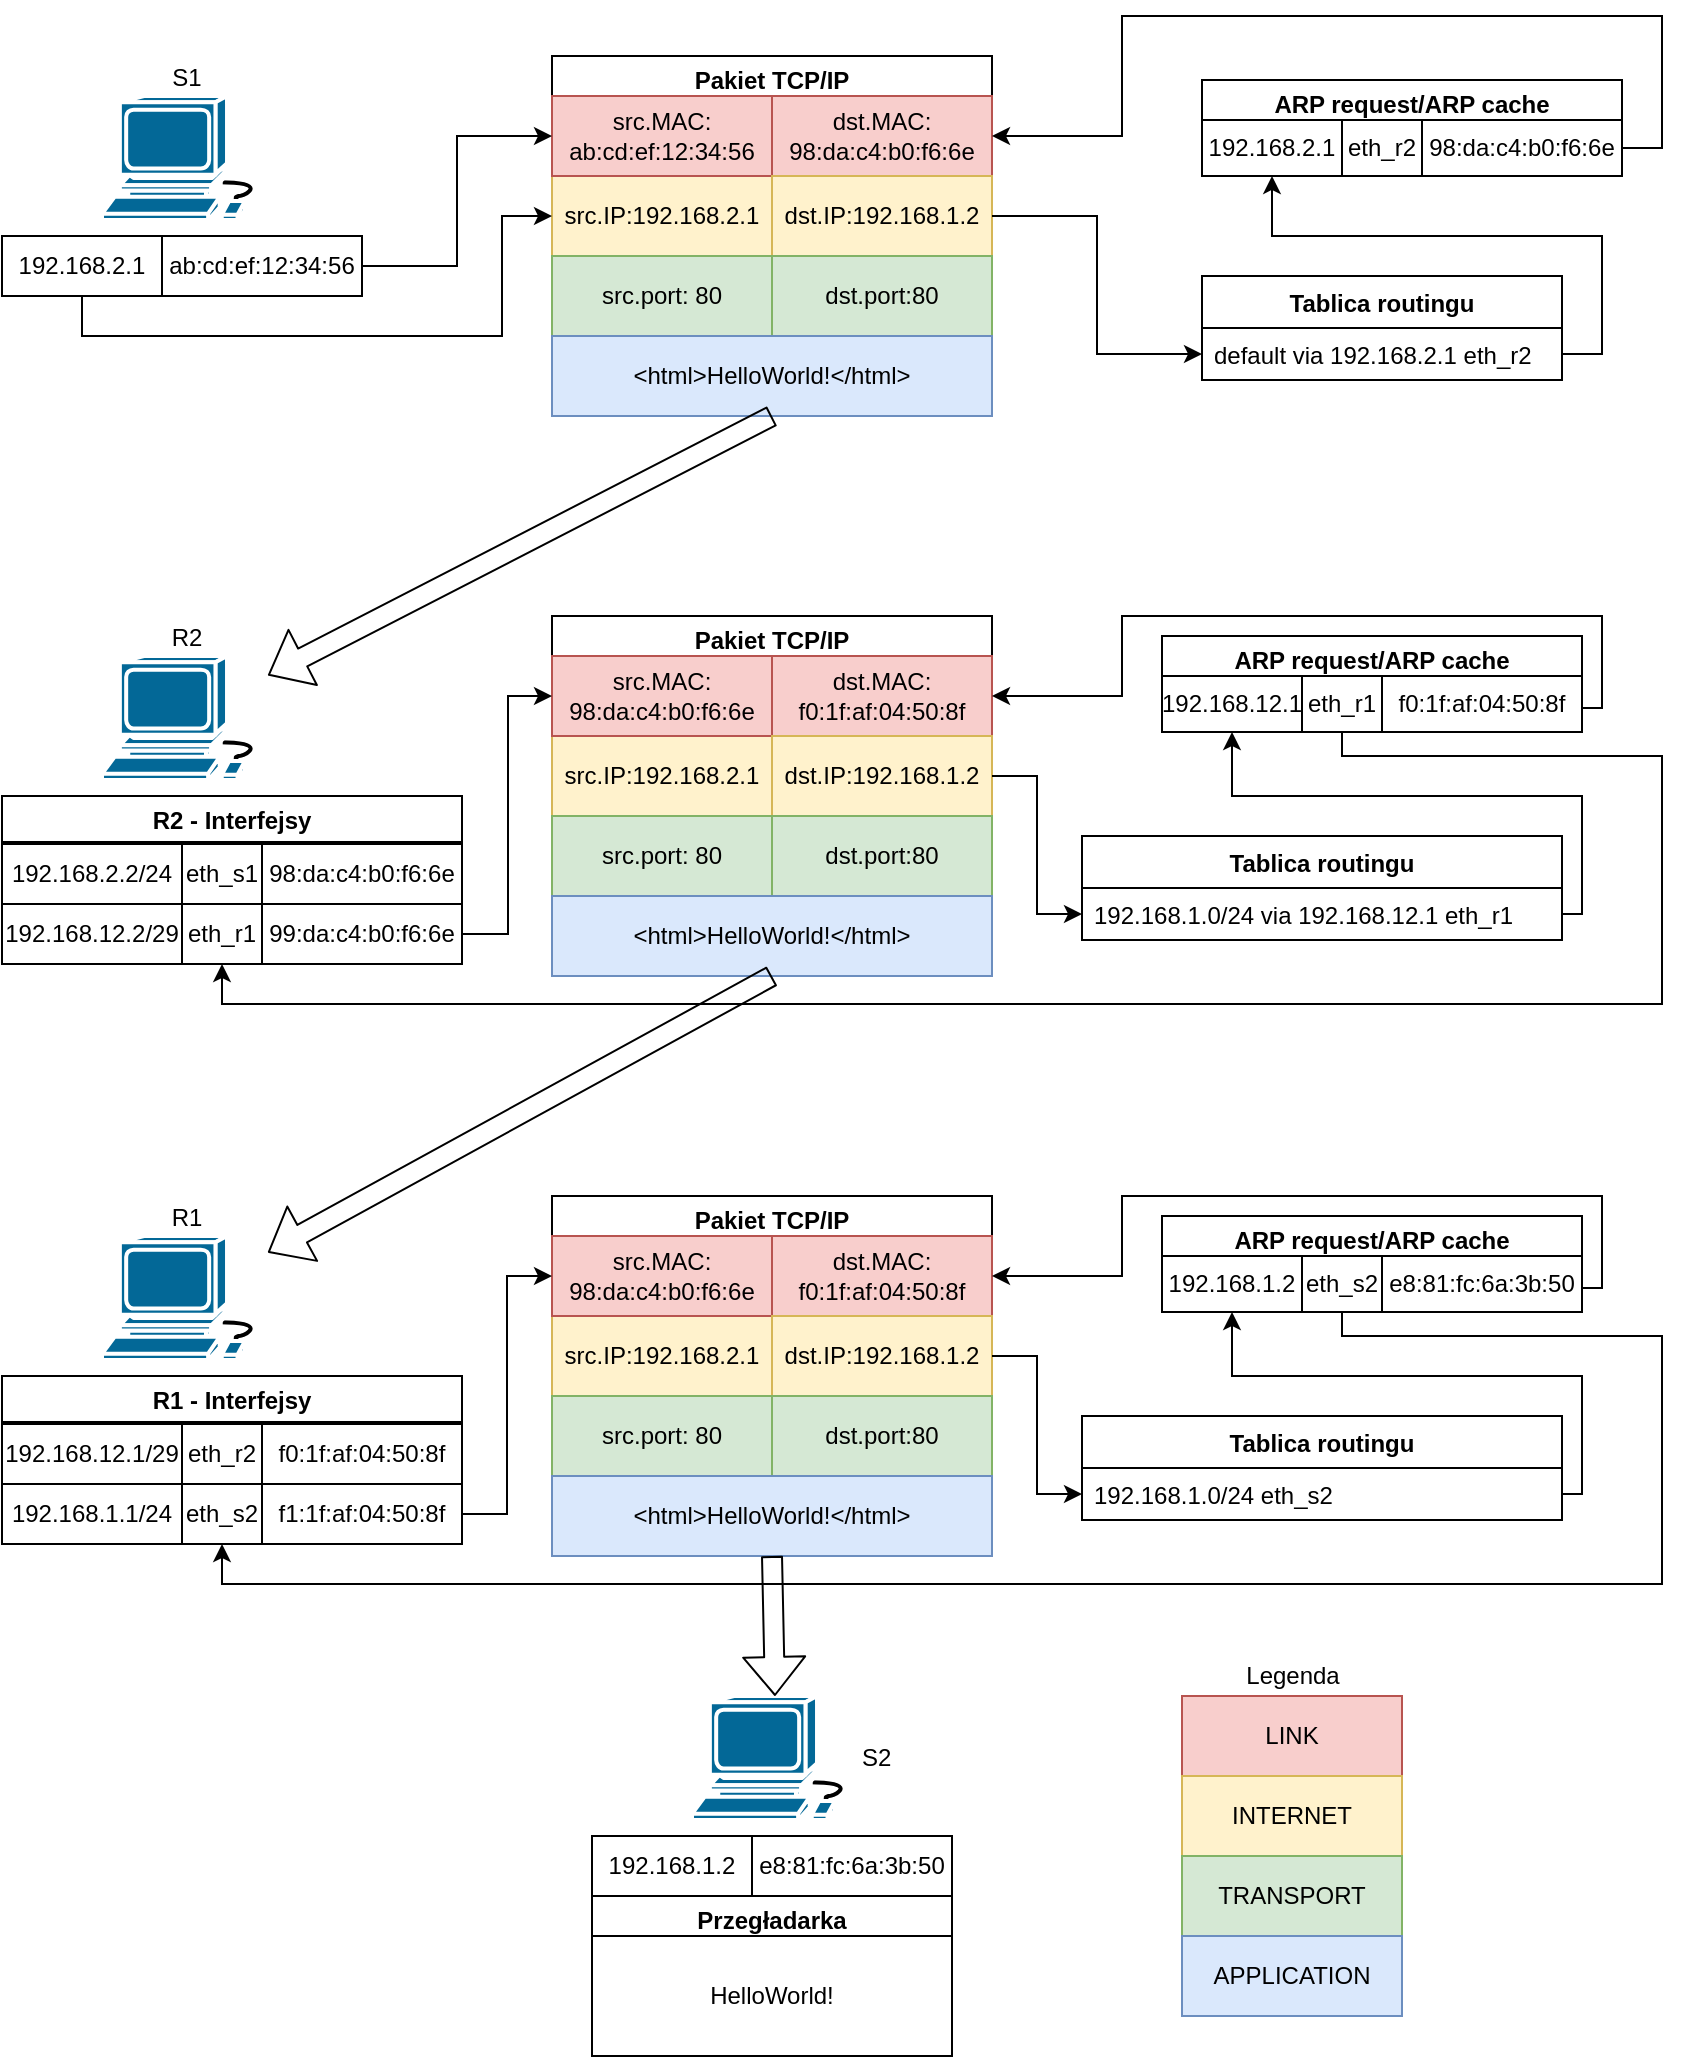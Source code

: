 <mxfile version="12.9.3" type="device"><diagram id="jsHZmkJMQ-BWgmSN2uL2" name="Page-1"><mxGraphModel dx="1102" dy="636" grid="1" gridSize="10" guides="1" tooltips="1" connect="1" arrows="1" fold="1" page="1" pageScale="1" pageWidth="850" pageHeight="1100" math="0" shadow="0"><root><mxCell id="0"/><mxCell id="1" parent="0"/><mxCell id="NwQWDBjekfNMDQFWSDy6-15" value="Pakiet TCP/IP" style="swimlane;" parent="1" vertex="1"><mxGeometry x="285" y="30" width="220" height="180" as="geometry"><mxRectangle x="420" y="222" width="110" height="23" as="alternateBounds"/></mxGeometry></mxCell><mxCell id="NwQWDBjekfNMDQFWSDy6-3" value="src.IP:192.168.2.1" style="rounded=0;whiteSpace=wrap;html=1;fillColor=#fff2cc;strokeColor=#d6b656;" parent="NwQWDBjekfNMDQFWSDy6-15" vertex="1"><mxGeometry y="60" width="110" height="40" as="geometry"/></mxCell><mxCell id="NwQWDBjekfNMDQFWSDy6-1" value="src.MAC: ab:cd:ef:12:34:56" style="rounded=0;whiteSpace=wrap;html=1;fillColor=#f8cecc;strokeColor=#b85450;" parent="NwQWDBjekfNMDQFWSDy6-15" vertex="1"><mxGeometry y="20" width="110" height="40" as="geometry"/></mxCell><mxCell id="NwQWDBjekfNMDQFWSDy6-2" value="dst.MAC: 98:da:c4:b0:f6:6e" style="rounded=0;whiteSpace=wrap;html=1;fillColor=#f8cecc;strokeColor=#b85450;" parent="NwQWDBjekfNMDQFWSDy6-15" vertex="1"><mxGeometry x="110" y="20" width="110" height="40" as="geometry"/></mxCell><mxCell id="NwQWDBjekfNMDQFWSDy6-4" value="dst.IP:192.168.1.2" style="rounded=0;whiteSpace=wrap;html=1;fillColor=#fff2cc;strokeColor=#d6b656;" parent="NwQWDBjekfNMDQFWSDy6-15" vertex="1"><mxGeometry x="110" y="60" width="110" height="40" as="geometry"/></mxCell><mxCell id="NwQWDBjekfNMDQFWSDy6-5" value="src.port: 80" style="rounded=0;whiteSpace=wrap;html=1;fillColor=#d5e8d4;strokeColor=#82b366;" parent="NwQWDBjekfNMDQFWSDy6-15" vertex="1"><mxGeometry y="100" width="110" height="40" as="geometry"/></mxCell><mxCell id="NwQWDBjekfNMDQFWSDy6-6" value="dst.port:80" style="rounded=0;whiteSpace=wrap;html=1;fillColor=#d5e8d4;strokeColor=#82b366;" parent="NwQWDBjekfNMDQFWSDy6-15" vertex="1"><mxGeometry x="110" y="100" width="110" height="40" as="geometry"/></mxCell><mxCell id="NwQWDBjekfNMDQFWSDy6-7" value="&amp;lt;html&amp;gt;HelloWorld!&amp;lt;/html&amp;gt;" style="rounded=0;whiteSpace=wrap;html=1;fillColor=#dae8fc;strokeColor=#6c8ebf;" parent="NwQWDBjekfNMDQFWSDy6-15" vertex="1"><mxGeometry y="140" width="220" height="40" as="geometry"/></mxCell><mxCell id="NwQWDBjekfNMDQFWSDy6-28" value="ARP request/ARP cache" style="swimlane;" parent="1" vertex="1"><mxGeometry x="610" y="42" width="210" height="40" as="geometry"/></mxCell><mxCell id="NwQWDBjekfNMDQFWSDy6-29" value="192.168.2.1" style="rounded=0;whiteSpace=wrap;html=1;" parent="NwQWDBjekfNMDQFWSDy6-28" vertex="1"><mxGeometry y="20" width="70" height="28" as="geometry"/></mxCell><mxCell id="NwQWDBjekfNMDQFWSDy6-30" value="eth_r2" style="rounded=0;whiteSpace=wrap;html=1;" parent="NwQWDBjekfNMDQFWSDy6-28" vertex="1"><mxGeometry x="70" y="20" width="40" height="28" as="geometry"/></mxCell><mxCell id="NwQWDBjekfNMDQFWSDy6-31" value="98:da:c4:b0:f6:6e" style="rounded=0;whiteSpace=wrap;html=1;" parent="NwQWDBjekfNMDQFWSDy6-28" vertex="1"><mxGeometry x="110" y="20" width="100" height="28" as="geometry"/></mxCell><mxCell id="NwQWDBjekfNMDQFWSDy6-32" value="S1" style="shape=mxgraph.cisco.computers_and_peripherals.workstation;html=1;pointerEvents=1;dashed=0;fillColor=#036897;strokeColor=#ffffff;strokeWidth=2;verticalLabelPosition=top;verticalAlign=bottom;align=center;outlineConnect=0;labelPosition=center;" parent="1" vertex="1"><mxGeometry x="60" y="50" width="83" height="62" as="geometry"/></mxCell><mxCell id="NwQWDBjekfNMDQFWSDy6-37" style="edgeStyle=orthogonalEdgeStyle;rounded=0;orthogonalLoop=1;jettySize=auto;html=1;exitX=0.5;exitY=1;exitDx=0;exitDy=0;entryX=0;entryY=0.5;entryDx=0;entryDy=0;" parent="1" source="NwQWDBjekfNMDQFWSDy6-33" target="NwQWDBjekfNMDQFWSDy6-3" edge="1"><mxGeometry relative="1" as="geometry"><Array as="points"><mxPoint x="50" y="170"/><mxPoint x="260" y="170"/><mxPoint x="260" y="110"/></Array></mxGeometry></mxCell><mxCell id="NwQWDBjekfNMDQFWSDy6-33" value="192.168.2.1" style="rounded=0;whiteSpace=wrap;html=1;" parent="1" vertex="1"><mxGeometry x="10" y="120" width="80" height="30" as="geometry"/></mxCell><mxCell id="NwQWDBjekfNMDQFWSDy6-38" style="edgeStyle=orthogonalEdgeStyle;rounded=0;orthogonalLoop=1;jettySize=auto;html=1;exitX=1;exitY=0.5;exitDx=0;exitDy=0;entryX=0;entryY=0.5;entryDx=0;entryDy=0;" parent="1" source="NwQWDBjekfNMDQFWSDy6-34" target="NwQWDBjekfNMDQFWSDy6-1" edge="1"><mxGeometry relative="1" as="geometry"/></mxCell><mxCell id="NwQWDBjekfNMDQFWSDy6-34" value="ab:cd:ef:12:34:56" style="rounded=0;whiteSpace=wrap;html=1;" parent="1" vertex="1"><mxGeometry x="90" y="120" width="100" height="30" as="geometry"/></mxCell><mxCell id="NwQWDBjekfNMDQFWSDy6-39" style="edgeStyle=orthogonalEdgeStyle;rounded=0;orthogonalLoop=1;jettySize=auto;html=1;exitX=1;exitY=0.5;exitDx=0;exitDy=0;entryX=0;entryY=0.5;entryDx=0;entryDy=0;" parent="1" source="NwQWDBjekfNMDQFWSDy6-4" target="NwQWDBjekfNMDQFWSDy6-20" edge="1"><mxGeometry relative="1" as="geometry"/></mxCell><mxCell id="NwQWDBjekfNMDQFWSDy6-40" style="edgeStyle=orthogonalEdgeStyle;rounded=0;orthogonalLoop=1;jettySize=auto;html=1;exitX=1;exitY=0.5;exitDx=0;exitDy=0;entryX=0.5;entryY=1;entryDx=0;entryDy=0;" parent="1" source="NwQWDBjekfNMDQFWSDy6-20" target="NwQWDBjekfNMDQFWSDy6-29" edge="1"><mxGeometry relative="1" as="geometry"><Array as="points"><mxPoint x="810" y="179"/><mxPoint x="810" y="120"/><mxPoint x="645" y="120"/></Array></mxGeometry></mxCell><mxCell id="NwQWDBjekfNMDQFWSDy6-41" style="edgeStyle=orthogonalEdgeStyle;rounded=0;orthogonalLoop=1;jettySize=auto;html=1;exitX=1;exitY=0.5;exitDx=0;exitDy=0;entryX=1;entryY=0.5;entryDx=0;entryDy=0;" parent="1" source="NwQWDBjekfNMDQFWSDy6-31" target="NwQWDBjekfNMDQFWSDy6-2" edge="1"><mxGeometry relative="1" as="geometry"><Array as="points"><mxPoint x="840" y="76"/><mxPoint x="840" y="10"/><mxPoint x="570" y="10"/><mxPoint x="570" y="70"/></Array></mxGeometry></mxCell><mxCell id="NwQWDBjekfNMDQFWSDy6-19" value="Tablica routingu" style="swimlane;fontStyle=1;childLayout=stackLayout;horizontal=1;startSize=26;fillColor=none;horizontalStack=0;resizeParent=1;resizeParentMax=0;resizeLast=0;collapsible=1;marginBottom=0;" parent="1" vertex="1"><mxGeometry x="610" y="140" width="180" height="52" as="geometry"/></mxCell><mxCell id="NwQWDBjekfNMDQFWSDy6-20" value="default via 192.168.2.1 eth_r2" style="text;strokeColor=none;fillColor=none;align=left;verticalAlign=top;spacingLeft=4;spacingRight=4;overflow=hidden;rotatable=0;points=[[0,0.5],[1,0.5]];portConstraint=eastwest;" parent="NwQWDBjekfNMDQFWSDy6-19" vertex="1"><mxGeometry y="26" width="180" height="26" as="geometry"/></mxCell><mxCell id="NwQWDBjekfNMDQFWSDy6-42" value="Pakiet TCP/IP" style="swimlane;" parent="1" vertex="1"><mxGeometry x="285" y="310" width="220" height="180" as="geometry"><mxRectangle x="420" y="222" width="110" height="23" as="alternateBounds"/></mxGeometry></mxCell><mxCell id="NwQWDBjekfNMDQFWSDy6-43" value="src.IP:192.168.2.1" style="rounded=0;whiteSpace=wrap;html=1;fillColor=#fff2cc;strokeColor=#d6b656;" parent="NwQWDBjekfNMDQFWSDy6-42" vertex="1"><mxGeometry y="60" width="110" height="40" as="geometry"/></mxCell><mxCell id="NwQWDBjekfNMDQFWSDy6-44" value="src.MAC: 98:da:c4:b0:f6:6e" style="rounded=0;html=1;fillColor=#f8cecc;strokeColor=#b85450;labelPosition=center;verticalLabelPosition=middle;align=center;verticalAlign=middle;whiteSpace=wrap;" parent="NwQWDBjekfNMDQFWSDy6-42" vertex="1"><mxGeometry y="20" width="110" height="40" as="geometry"/></mxCell><mxCell id="NwQWDBjekfNMDQFWSDy6-45" value="dst.MAC: f0:1f:af:04:50:8f" style="rounded=0;whiteSpace=wrap;html=1;fillColor=#f8cecc;strokeColor=#b85450;" parent="NwQWDBjekfNMDQFWSDy6-42" vertex="1"><mxGeometry x="110" y="20" width="110" height="40" as="geometry"/></mxCell><mxCell id="NwQWDBjekfNMDQFWSDy6-46" value="dst.IP:192.168.1.2" style="rounded=0;whiteSpace=wrap;html=1;fillColor=#fff2cc;strokeColor=#d6b656;" parent="NwQWDBjekfNMDQFWSDy6-42" vertex="1"><mxGeometry x="110" y="60" width="110" height="40" as="geometry"/></mxCell><mxCell id="NwQWDBjekfNMDQFWSDy6-47" value="src.port: 80" style="rounded=0;whiteSpace=wrap;html=1;fillColor=#d5e8d4;strokeColor=#82b366;" parent="NwQWDBjekfNMDQFWSDy6-42" vertex="1"><mxGeometry y="100" width="110" height="40" as="geometry"/></mxCell><mxCell id="NwQWDBjekfNMDQFWSDy6-48" value="dst.port:80" style="rounded=0;whiteSpace=wrap;html=1;fillColor=#d5e8d4;strokeColor=#82b366;" parent="NwQWDBjekfNMDQFWSDy6-42" vertex="1"><mxGeometry x="110" y="100" width="110" height="40" as="geometry"/></mxCell><mxCell id="NwQWDBjekfNMDQFWSDy6-49" value="&amp;lt;html&amp;gt;HelloWorld!&amp;lt;/html&amp;gt;" style="rounded=0;whiteSpace=wrap;html=1;fillColor=#dae8fc;strokeColor=#6c8ebf;" parent="NwQWDBjekfNMDQFWSDy6-42" vertex="1"><mxGeometry y="140" width="220" height="40" as="geometry"/></mxCell><mxCell id="NwQWDBjekfNMDQFWSDy6-50" value="ARP request/ARP cache" style="swimlane;" parent="1" vertex="1"><mxGeometry x="590" y="320" width="210" height="40" as="geometry"/></mxCell><mxCell id="NwQWDBjekfNMDQFWSDy6-51" value="192.168.12.1" style="rounded=0;whiteSpace=wrap;html=1;" parent="NwQWDBjekfNMDQFWSDy6-50" vertex="1"><mxGeometry y="20" width="70" height="28" as="geometry"/></mxCell><mxCell id="NwQWDBjekfNMDQFWSDy6-52" value="eth_r1" style="rounded=0;whiteSpace=wrap;html=1;" parent="NwQWDBjekfNMDQFWSDy6-50" vertex="1"><mxGeometry x="70" y="20" width="40" height="28" as="geometry"/></mxCell><mxCell id="NwQWDBjekfNMDQFWSDy6-53" value="f0:1f:af:04:50:8f" style="rounded=0;whiteSpace=wrap;html=1;" parent="NwQWDBjekfNMDQFWSDy6-50" vertex="1"><mxGeometry x="110" y="20" width="100" height="28" as="geometry"/></mxCell><mxCell id="NwQWDBjekfNMDQFWSDy6-54" value="R2" style="shape=mxgraph.cisco.computers_and_peripherals.workstation;html=1;pointerEvents=1;dashed=0;fillColor=#036897;strokeColor=#ffffff;strokeWidth=2;verticalLabelPosition=top;verticalAlign=bottom;align=center;outlineConnect=0;labelPosition=center;" parent="1" vertex="1"><mxGeometry x="60" y="330" width="83" height="62" as="geometry"/></mxCell><mxCell id="NwQWDBjekfNMDQFWSDy6-59" style="edgeStyle=orthogonalEdgeStyle;rounded=0;orthogonalLoop=1;jettySize=auto;html=1;exitX=1;exitY=0.5;exitDx=0;exitDy=0;entryX=0;entryY=0.5;entryDx=0;entryDy=0;" parent="1" source="NwQWDBjekfNMDQFWSDy6-46" target="NwQWDBjekfNMDQFWSDy6-63" edge="1"><mxGeometry relative="1" as="geometry"/></mxCell><mxCell id="NwQWDBjekfNMDQFWSDy6-60" style="edgeStyle=orthogonalEdgeStyle;rounded=0;orthogonalLoop=1;jettySize=auto;html=1;exitX=1;exitY=0.5;exitDx=0;exitDy=0;entryX=0.5;entryY=1;entryDx=0;entryDy=0;" parent="1" source="NwQWDBjekfNMDQFWSDy6-63" target="NwQWDBjekfNMDQFWSDy6-51" edge="1"><mxGeometry relative="1" as="geometry"><Array as="points"><mxPoint x="800" y="459"/><mxPoint x="800" y="400"/><mxPoint x="625" y="400"/></Array></mxGeometry></mxCell><mxCell id="NwQWDBjekfNMDQFWSDy6-61" style="edgeStyle=orthogonalEdgeStyle;rounded=0;orthogonalLoop=1;jettySize=auto;html=1;exitX=1;exitY=0.5;exitDx=0;exitDy=0;entryX=1;entryY=0.5;entryDx=0;entryDy=0;" parent="1" source="NwQWDBjekfNMDQFWSDy6-53" target="NwQWDBjekfNMDQFWSDy6-45" edge="1"><mxGeometry relative="1" as="geometry"><Array as="points"><mxPoint x="800" y="356"/><mxPoint x="810" y="356"/><mxPoint x="810" y="310"/><mxPoint x="570" y="310"/><mxPoint x="570" y="350"/></Array></mxGeometry></mxCell><mxCell id="NwQWDBjekfNMDQFWSDy6-144" value="S2" style="shape=mxgraph.cisco.computers_and_peripherals.workstation;html=1;pointerEvents=1;dashed=0;fillColor=#036897;strokeColor=#ffffff;strokeWidth=2;verticalLabelPosition=middle;verticalAlign=middle;align=left;outlineConnect=0;labelPosition=right;" parent="1" vertex="1"><mxGeometry x="355" y="850" width="83" height="62" as="geometry"/></mxCell><mxCell id="NwQWDBjekfNMDQFWSDy6-145" value="192.168.1.2" style="rounded=0;whiteSpace=wrap;html=1;" parent="1" vertex="1"><mxGeometry x="305" y="920" width="80" height="30" as="geometry"/></mxCell><mxCell id="NwQWDBjekfNMDQFWSDy6-147" value="e8:81:fc:6a:3b:50" style="rounded=0;whiteSpace=wrap;html=1;" parent="1" vertex="1"><mxGeometry x="385" y="920" width="100" height="30" as="geometry"/></mxCell><mxCell id="NwQWDBjekfNMDQFWSDy6-154" value="" style="shape=flexArrow;endArrow=classic;html=1;exitX=0.5;exitY=1;exitDx=0;exitDy=0;" parent="1" source="NwQWDBjekfNMDQFWSDy6-42" target="u6xE_9ZAqA1n56xbH_Ga-26" edge="1"><mxGeometry width="50" height="50" relative="1" as="geometry"><mxPoint x="290" y="570" as="sourcePoint"/><mxPoint x="143" y="619.649" as="targetPoint"/></mxGeometry></mxCell><mxCell id="NwQWDBjekfNMDQFWSDy6-158" value="Przegładarka" style="swimlane;" parent="1" vertex="1"><mxGeometry x="305" y="950" width="180" height="80" as="geometry"/></mxCell><mxCell id="NwQWDBjekfNMDQFWSDy6-160" value="HelloWorld!" style="rounded=0;whiteSpace=wrap;html=1;labelPosition=center;verticalLabelPosition=middle;align=center;verticalAlign=middle;" parent="NwQWDBjekfNMDQFWSDy6-158" vertex="1"><mxGeometry y="20" width="180" height="60" as="geometry"/></mxCell><mxCell id="u6xE_9ZAqA1n56xbH_Ga-6" value="R2 - Interfejsy" style="swimlane;" vertex="1" parent="1"><mxGeometry x="10" y="400" width="230" height="84" as="geometry"/></mxCell><mxCell id="NwQWDBjekfNMDQFWSDy6-56" value="192.168.2.2/24" style="rounded=0;whiteSpace=wrap;html=1;" parent="u6xE_9ZAqA1n56xbH_Ga-6" vertex="1"><mxGeometry y="24" width="90" height="30" as="geometry"/></mxCell><mxCell id="u6xE_9ZAqA1n56xbH_Ga-5" value="eth_s1" style="rounded=0;whiteSpace=wrap;html=1;" vertex="1" parent="u6xE_9ZAqA1n56xbH_Ga-6"><mxGeometry x="90" y="24" width="40" height="30" as="geometry"/></mxCell><mxCell id="NwQWDBjekfNMDQFWSDy6-58" value="98:da:c4:b0:f6:6e" style="rounded=0;whiteSpace=wrap;html=1;" parent="u6xE_9ZAqA1n56xbH_Ga-6" vertex="1"><mxGeometry x="130" y="24" width="100" height="30" as="geometry"/></mxCell><mxCell id="u6xE_9ZAqA1n56xbH_Ga-7" value="192.168.12.2/29" style="rounded=0;whiteSpace=wrap;html=1;" vertex="1" parent="u6xE_9ZAqA1n56xbH_Ga-6"><mxGeometry y="54" width="90" height="30" as="geometry"/></mxCell><mxCell id="u6xE_9ZAqA1n56xbH_Ga-8" value="eth_r1" style="rounded=0;whiteSpace=wrap;html=1;" vertex="1" parent="u6xE_9ZAqA1n56xbH_Ga-6"><mxGeometry x="90" y="54" width="40" height="30" as="geometry"/></mxCell><mxCell id="u6xE_9ZAqA1n56xbH_Ga-9" value="99:da:c4:b0:f6:6e" style="rounded=0;whiteSpace=wrap;html=1;" vertex="1" parent="u6xE_9ZAqA1n56xbH_Ga-6"><mxGeometry x="130" y="54" width="100" height="30" as="geometry"/></mxCell><mxCell id="u6xE_9ZAqA1n56xbH_Ga-12" style="edgeStyle=orthogonalEdgeStyle;rounded=0;orthogonalLoop=1;jettySize=auto;html=1;exitX=0.5;exitY=1;exitDx=0;exitDy=0;entryX=0.5;entryY=1;entryDx=0;entryDy=0;" edge="1" parent="1" source="NwQWDBjekfNMDQFWSDy6-52" target="u6xE_9ZAqA1n56xbH_Ga-8"><mxGeometry relative="1" as="geometry"><Array as="points"><mxPoint x="680" y="380"/><mxPoint x="840" y="380"/><mxPoint x="840" y="504"/><mxPoint x="120" y="504"/></Array></mxGeometry></mxCell><mxCell id="NwQWDBjekfNMDQFWSDy6-62" value="Tablica routingu" style="swimlane;fontStyle=1;childLayout=stackLayout;horizontal=1;startSize=26;fillColor=none;horizontalStack=0;resizeParent=1;resizeParentMax=0;resizeLast=0;collapsible=1;marginBottom=0;" parent="1" vertex="1"><mxGeometry x="550" y="420" width="240" height="52" as="geometry"/></mxCell><mxCell id="NwQWDBjekfNMDQFWSDy6-63" value="192.168.1.0/24 via 192.168.12.1 eth_r1" style="text;strokeColor=none;fillColor=none;align=left;verticalAlign=top;spacingLeft=4;spacingRight=4;overflow=hidden;rotatable=0;points=[[0,0.5],[1,0.5]];portConstraint=eastwest;" parent="NwQWDBjekfNMDQFWSDy6-62" vertex="1"><mxGeometry y="26" width="240" height="26" as="geometry"/></mxCell><mxCell id="u6xE_9ZAqA1n56xbH_Ga-13" style="edgeStyle=orthogonalEdgeStyle;rounded=0;orthogonalLoop=1;jettySize=auto;html=1;exitX=1;exitY=0.5;exitDx=0;exitDy=0;entryX=0;entryY=0.5;entryDx=0;entryDy=0;" edge="1" parent="1" source="u6xE_9ZAqA1n56xbH_Ga-9" target="NwQWDBjekfNMDQFWSDy6-44"><mxGeometry relative="1" as="geometry"><Array as="points"><mxPoint x="263" y="469"/><mxPoint x="263" y="350"/></Array></mxGeometry></mxCell><mxCell id="u6xE_9ZAqA1n56xbH_Ga-14" value="Pakiet TCP/IP" style="swimlane;" vertex="1" parent="1"><mxGeometry x="285" y="600" width="220" height="180" as="geometry"><mxRectangle x="420" y="222" width="110" height="23" as="alternateBounds"/></mxGeometry></mxCell><mxCell id="u6xE_9ZAqA1n56xbH_Ga-15" value="src.IP:192.168.2.1" style="rounded=0;whiteSpace=wrap;html=1;fillColor=#fff2cc;strokeColor=#d6b656;" vertex="1" parent="u6xE_9ZAqA1n56xbH_Ga-14"><mxGeometry y="60" width="110" height="40" as="geometry"/></mxCell><mxCell id="u6xE_9ZAqA1n56xbH_Ga-16" value="src.MAC: 98:da:c4:b0:f6:6e" style="rounded=0;html=1;fillColor=#f8cecc;strokeColor=#b85450;labelPosition=center;verticalLabelPosition=middle;align=center;verticalAlign=middle;whiteSpace=wrap;" vertex="1" parent="u6xE_9ZAqA1n56xbH_Ga-14"><mxGeometry y="20" width="110" height="40" as="geometry"/></mxCell><mxCell id="u6xE_9ZAqA1n56xbH_Ga-17" value="dst.MAC: f0:1f:af:04:50:8f" style="rounded=0;whiteSpace=wrap;html=1;fillColor=#f8cecc;strokeColor=#b85450;" vertex="1" parent="u6xE_9ZAqA1n56xbH_Ga-14"><mxGeometry x="110" y="20" width="110" height="40" as="geometry"/></mxCell><mxCell id="u6xE_9ZAqA1n56xbH_Ga-18" value="dst.IP:192.168.1.2" style="rounded=0;whiteSpace=wrap;html=1;fillColor=#fff2cc;strokeColor=#d6b656;" vertex="1" parent="u6xE_9ZAqA1n56xbH_Ga-14"><mxGeometry x="110" y="60" width="110" height="40" as="geometry"/></mxCell><mxCell id="u6xE_9ZAqA1n56xbH_Ga-19" value="src.port: 80" style="rounded=0;whiteSpace=wrap;html=1;fillColor=#d5e8d4;strokeColor=#82b366;" vertex="1" parent="u6xE_9ZAqA1n56xbH_Ga-14"><mxGeometry y="100" width="110" height="40" as="geometry"/></mxCell><mxCell id="u6xE_9ZAqA1n56xbH_Ga-20" value="dst.port:80" style="rounded=0;whiteSpace=wrap;html=1;fillColor=#d5e8d4;strokeColor=#82b366;" vertex="1" parent="u6xE_9ZAqA1n56xbH_Ga-14"><mxGeometry x="110" y="100" width="110" height="40" as="geometry"/></mxCell><mxCell id="u6xE_9ZAqA1n56xbH_Ga-21" value="&amp;lt;html&amp;gt;HelloWorld!&amp;lt;/html&amp;gt;" style="rounded=0;whiteSpace=wrap;html=1;fillColor=#dae8fc;strokeColor=#6c8ebf;" vertex="1" parent="u6xE_9ZAqA1n56xbH_Ga-14"><mxGeometry y="140" width="220" height="40" as="geometry"/></mxCell><mxCell id="u6xE_9ZAqA1n56xbH_Ga-22" value="ARP request/ARP cache" style="swimlane;" vertex="1" parent="1"><mxGeometry x="590" y="610" width="210" height="40" as="geometry"/></mxCell><mxCell id="u6xE_9ZAqA1n56xbH_Ga-23" value="192.168.1.2" style="rounded=0;whiteSpace=wrap;html=1;" vertex="1" parent="u6xE_9ZAqA1n56xbH_Ga-22"><mxGeometry y="20" width="70" height="28" as="geometry"/></mxCell><mxCell id="u6xE_9ZAqA1n56xbH_Ga-24" value="eth_s2" style="rounded=0;whiteSpace=wrap;html=1;" vertex="1" parent="u6xE_9ZAqA1n56xbH_Ga-22"><mxGeometry x="70" y="20" width="40" height="28" as="geometry"/></mxCell><mxCell id="u6xE_9ZAqA1n56xbH_Ga-25" value="e8:81:fc:6a:3b:50" style="rounded=0;whiteSpace=wrap;html=1;" vertex="1" parent="u6xE_9ZAqA1n56xbH_Ga-22"><mxGeometry x="110" y="20" width="100" height="28" as="geometry"/></mxCell><mxCell id="u6xE_9ZAqA1n56xbH_Ga-26" value="R1" style="shape=mxgraph.cisco.computers_and_peripherals.workstation;html=1;pointerEvents=1;dashed=0;fillColor=#036897;strokeColor=#ffffff;strokeWidth=2;verticalLabelPosition=top;verticalAlign=bottom;align=center;outlineConnect=0;labelPosition=center;" vertex="1" parent="1"><mxGeometry x="60" y="620" width="83" height="62" as="geometry"/></mxCell><mxCell id="u6xE_9ZAqA1n56xbH_Ga-27" style="edgeStyle=orthogonalEdgeStyle;rounded=0;orthogonalLoop=1;jettySize=auto;html=1;exitX=1;exitY=0.5;exitDx=0;exitDy=0;entryX=0;entryY=0.5;entryDx=0;entryDy=0;" edge="1" parent="1" source="u6xE_9ZAqA1n56xbH_Ga-18" target="u6xE_9ZAqA1n56xbH_Ga-40"><mxGeometry relative="1" as="geometry"/></mxCell><mxCell id="u6xE_9ZAqA1n56xbH_Ga-28" style="edgeStyle=orthogonalEdgeStyle;rounded=0;orthogonalLoop=1;jettySize=auto;html=1;exitX=1;exitY=0.5;exitDx=0;exitDy=0;entryX=0.5;entryY=1;entryDx=0;entryDy=0;" edge="1" parent="1" source="u6xE_9ZAqA1n56xbH_Ga-40" target="u6xE_9ZAqA1n56xbH_Ga-23"><mxGeometry relative="1" as="geometry"><Array as="points"><mxPoint x="800" y="749"/><mxPoint x="800" y="690"/><mxPoint x="625" y="690"/></Array></mxGeometry></mxCell><mxCell id="u6xE_9ZAqA1n56xbH_Ga-29" style="edgeStyle=orthogonalEdgeStyle;rounded=0;orthogonalLoop=1;jettySize=auto;html=1;exitX=1;exitY=0.5;exitDx=0;exitDy=0;entryX=1;entryY=0.5;entryDx=0;entryDy=0;" edge="1" parent="1" source="u6xE_9ZAqA1n56xbH_Ga-25" target="u6xE_9ZAqA1n56xbH_Ga-17"><mxGeometry relative="1" as="geometry"><Array as="points"><mxPoint x="800" y="646"/><mxPoint x="810" y="646"/><mxPoint x="810" y="600"/><mxPoint x="570" y="600"/><mxPoint x="570" y="640"/></Array></mxGeometry></mxCell><mxCell id="u6xE_9ZAqA1n56xbH_Ga-31" value="R1 - Interfejsy" style="swimlane;" vertex="1" parent="1"><mxGeometry x="10" y="690" width="230" height="84" as="geometry"/></mxCell><mxCell id="u6xE_9ZAqA1n56xbH_Ga-32" value="192.168.12.1/29" style="rounded=0;whiteSpace=wrap;html=1;" vertex="1" parent="u6xE_9ZAqA1n56xbH_Ga-31"><mxGeometry y="24" width="90" height="30" as="geometry"/></mxCell><mxCell id="u6xE_9ZAqA1n56xbH_Ga-33" value="eth_r2" style="rounded=0;whiteSpace=wrap;html=1;" vertex="1" parent="u6xE_9ZAqA1n56xbH_Ga-31"><mxGeometry x="90" y="24" width="40" height="30" as="geometry"/></mxCell><mxCell id="u6xE_9ZAqA1n56xbH_Ga-34" value="f0:1f:af:04:50:8f" style="rounded=0;whiteSpace=wrap;html=1;" vertex="1" parent="u6xE_9ZAqA1n56xbH_Ga-31"><mxGeometry x="130" y="24" width="100" height="30" as="geometry"/></mxCell><mxCell id="u6xE_9ZAqA1n56xbH_Ga-35" value="192.168.1.1/24" style="rounded=0;whiteSpace=wrap;html=1;" vertex="1" parent="u6xE_9ZAqA1n56xbH_Ga-31"><mxGeometry y="54" width="90" height="30" as="geometry"/></mxCell><mxCell id="u6xE_9ZAqA1n56xbH_Ga-36" value="eth_s2" style="rounded=0;whiteSpace=wrap;html=1;" vertex="1" parent="u6xE_9ZAqA1n56xbH_Ga-31"><mxGeometry x="90" y="54" width="40" height="30" as="geometry"/></mxCell><mxCell id="u6xE_9ZAqA1n56xbH_Ga-37" value="f1:1f:af:04:50:8f" style="rounded=0;whiteSpace=wrap;html=1;" vertex="1" parent="u6xE_9ZAqA1n56xbH_Ga-31"><mxGeometry x="130" y="54" width="100" height="30" as="geometry"/></mxCell><mxCell id="u6xE_9ZAqA1n56xbH_Ga-38" style="edgeStyle=orthogonalEdgeStyle;rounded=0;orthogonalLoop=1;jettySize=auto;html=1;exitX=0.5;exitY=1;exitDx=0;exitDy=0;entryX=0.5;entryY=1;entryDx=0;entryDy=0;" edge="1" parent="1" source="u6xE_9ZAqA1n56xbH_Ga-24" target="u6xE_9ZAqA1n56xbH_Ga-36"><mxGeometry relative="1" as="geometry"><Array as="points"><mxPoint x="680" y="670"/><mxPoint x="840" y="670"/><mxPoint x="840" y="794"/><mxPoint x="120" y="794"/></Array></mxGeometry></mxCell><mxCell id="u6xE_9ZAqA1n56xbH_Ga-41" style="edgeStyle=orthogonalEdgeStyle;rounded=0;orthogonalLoop=1;jettySize=auto;html=1;exitX=1;exitY=0.5;exitDx=0;exitDy=0;entryX=0;entryY=0.5;entryDx=0;entryDy=0;" edge="1" parent="1" source="u6xE_9ZAqA1n56xbH_Ga-37" target="u6xE_9ZAqA1n56xbH_Ga-16"><mxGeometry relative="1" as="geometry"/></mxCell><mxCell id="u6xE_9ZAqA1n56xbH_Ga-39" value="Tablica routingu" style="swimlane;fontStyle=1;childLayout=stackLayout;horizontal=1;startSize=26;fillColor=none;horizontalStack=0;resizeParent=1;resizeParentMax=0;resizeLast=0;collapsible=1;marginBottom=0;" vertex="1" parent="1"><mxGeometry x="550" y="710" width="240" height="52" as="geometry"/></mxCell><mxCell id="u6xE_9ZAqA1n56xbH_Ga-40" value="192.168.1.0/24 eth_s2" style="text;strokeColor=none;fillColor=none;align=left;verticalAlign=top;spacingLeft=4;spacingRight=4;overflow=hidden;rotatable=0;points=[[0,0.5],[1,0.5]];portConstraint=eastwest;" vertex="1" parent="u6xE_9ZAqA1n56xbH_Ga-39"><mxGeometry y="26" width="240" height="26" as="geometry"/></mxCell><mxCell id="u6xE_9ZAqA1n56xbH_Ga-45" value="" style="shape=flexArrow;endArrow=classic;html=1;exitX=0.5;exitY=1;exitDx=0;exitDy=0;entryX=0.5;entryY=0;entryDx=0;entryDy=0;entryPerimeter=0;" edge="1" parent="1" source="u6xE_9ZAqA1n56xbH_Ga-14" target="NwQWDBjekfNMDQFWSDy6-144"><mxGeometry width="50" height="50" relative="1" as="geometry"><mxPoint x="280" y="920" as="sourcePoint"/><mxPoint x="330" y="870" as="targetPoint"/></mxGeometry></mxCell><mxCell id="u6xE_9ZAqA1n56xbH_Ga-46" value="LINK" style="rounded=0;html=1;fillColor=#f8cecc;strokeColor=#b85450;labelPosition=center;verticalLabelPosition=middle;align=center;verticalAlign=middle;whiteSpace=wrap;" vertex="1" parent="1"><mxGeometry x="600" y="850" width="110" height="40" as="geometry"/></mxCell><mxCell id="u6xE_9ZAqA1n56xbH_Ga-47" value="INTERNET" style="rounded=0;whiteSpace=wrap;html=1;fillColor=#fff2cc;strokeColor=#d6b656;" vertex="1" parent="1"><mxGeometry x="600" y="890" width="110" height="40" as="geometry"/></mxCell><mxCell id="u6xE_9ZAqA1n56xbH_Ga-48" value="TRANSPORT" style="rounded=0;whiteSpace=wrap;html=1;fillColor=#d5e8d4;strokeColor=#82b366;" vertex="1" parent="1"><mxGeometry x="600" y="930" width="110" height="40" as="geometry"/></mxCell><mxCell id="u6xE_9ZAqA1n56xbH_Ga-49" value="APPLICATION" style="rounded=0;whiteSpace=wrap;html=1;fillColor=#dae8fc;strokeColor=#6c8ebf;" vertex="1" parent="1"><mxGeometry x="600" y="970" width="110" height="40" as="geometry"/></mxCell><mxCell id="u6xE_9ZAqA1n56xbH_Ga-50" value="Legenda" style="text;html=1;align=center;verticalAlign=middle;resizable=0;points=[];autosize=1;" vertex="1" parent="1"><mxGeometry x="625" y="830" width="60" height="20" as="geometry"/></mxCell><mxCell id="u6xE_9ZAqA1n56xbH_Ga-51" value="" style="shape=flexArrow;endArrow=classic;html=1;exitX=0.5;exitY=1;exitDx=0;exitDy=0;" edge="1" parent="1" source="NwQWDBjekfNMDQFWSDy6-15" target="NwQWDBjekfNMDQFWSDy6-54"><mxGeometry width="50" height="50" relative="1" as="geometry"><mxPoint x="230" y="290" as="sourcePoint"/><mxPoint x="280" y="240" as="targetPoint"/></mxGeometry></mxCell></root></mxGraphModel></diagram></mxfile>